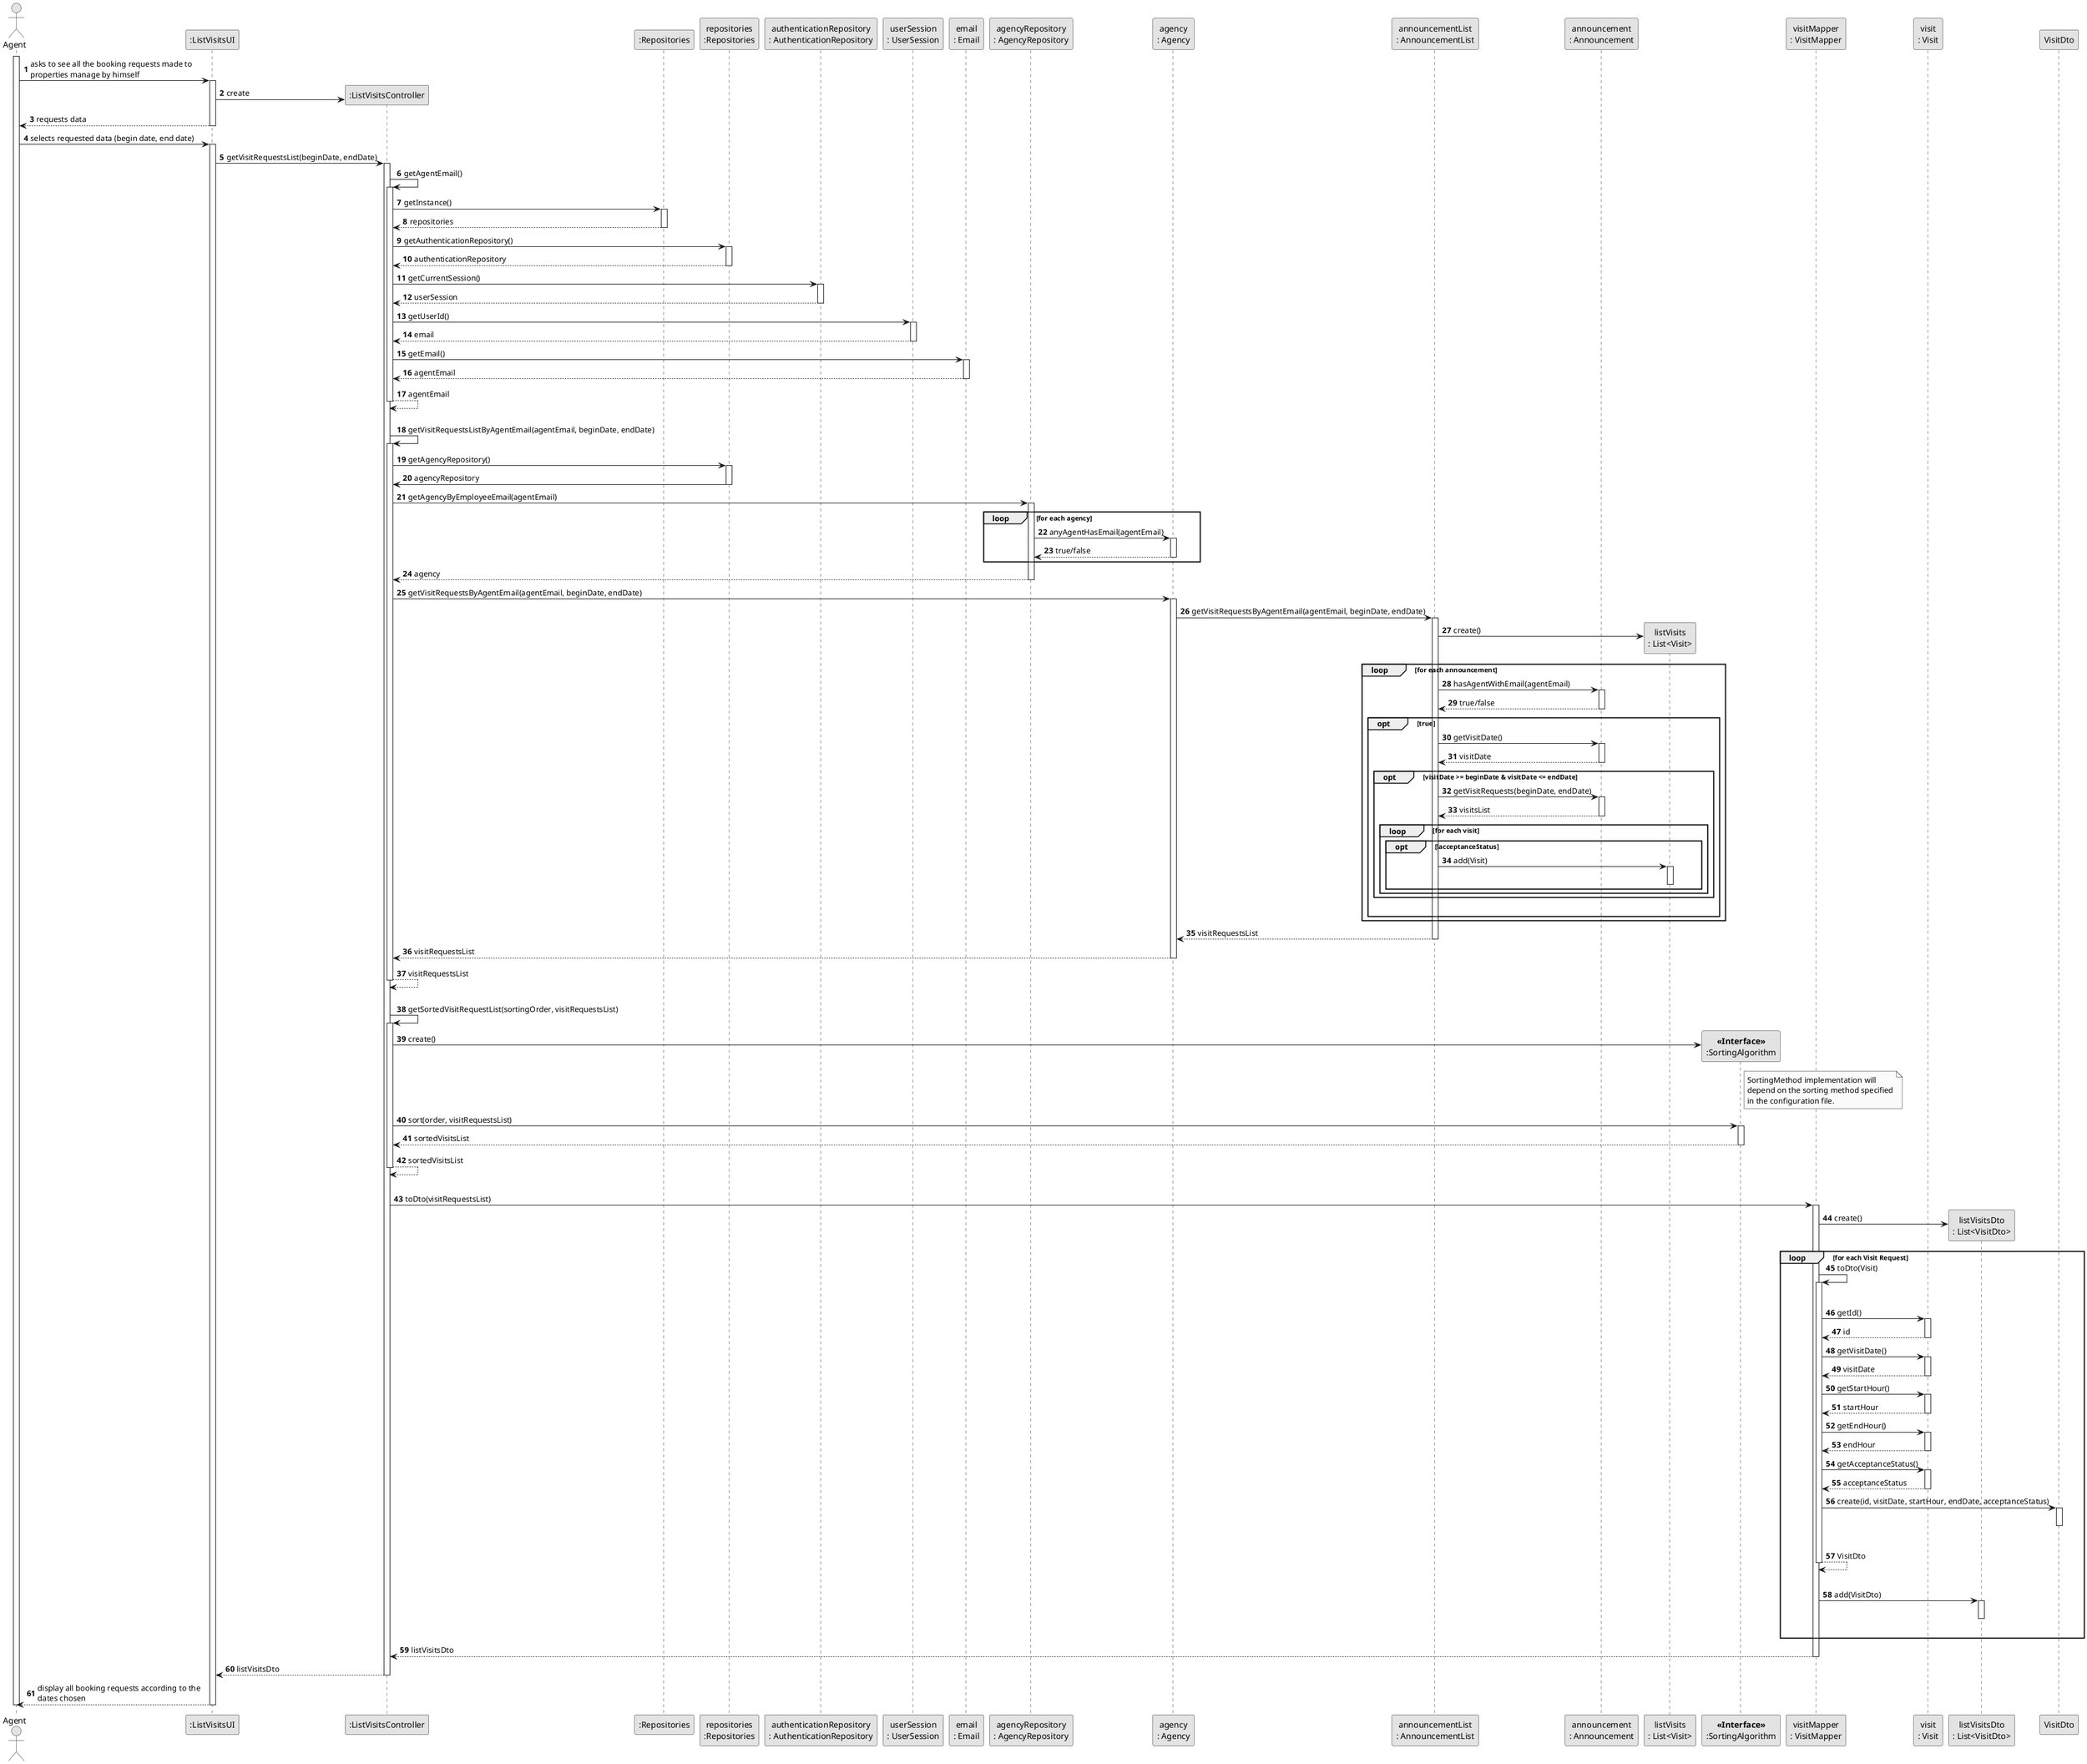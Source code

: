 @startuml
skinparam monochrome true
skinparam packageStyle rectangle
skinparam shadowing false

autonumber

'hide footbox
actor "Agent" as ADM
participant ":ListVisitsUI" as UI
participant ":ListVisitsController" as CTRL
participant ":Repositories" as RepositorySingleton
participant "repositories\n:Repositories" as PLAT
'participant "algorithmRepository:\nAlgorithmRepository" as AlgorithmRepository
'participant "algorithmMapper\n:AlgorithmMapper" as AlgMapper
'participant "algorithmDto\n:AlgorithmDto" as AlgDto
'participant "algorithmDtoList\n:List<AlgorithmDto>" as AlgDtoList
'participant "algorithm\n:Algorithm" as Alg
participant "authenticationRepository\n: AuthenticationRepository" as AuthRep
participant "userSession\n: UserSession" as SESSION
participant "email\n: Email" as Email
participant "agencyRepository\n: AgencyRepository" as AgRep
participant "agency\n: Agency" as AGENCY
participant "announcementList\n: AnnouncementList" as AnnList
'participant "listAnnouncements\n: List<Announcement>" as AnnounceList
participant "announcement\n: Announcement" as Announce
'participant "request\n: Request" as REQ
'participant "property\n: Property" as PROPER
'participant "location\n: Location" as LOC
participant "listVisits\n: List<Visit>" as VisitList
participant "<b><<Interface>></b>\n:SortingAlgorithm" as SORTALG
participant "visitMapper\n: VisitMapper" as VisitMapper
participant "visit\n: Visit" as Visit
participant "listVisitsDto\n: List<VisitDto>" as VisitDtoList

activate ADM

        ADM -> UI : asks to see all the booking requests made to \nproperties manage by himself
        activate UI

            UI -> CTRL** : create

            UI --> ADM : requests data
        deactivate UI

    ADM -> UI : selects requested data (begin date, end date)
    activate UI

'        UI -> CTRL : getAlgorithms()
'        activate CTRL
'
'            CTRL -> RepositorySingleton : getInstance()
'            activate RepositorySingleton
'
'                RepositorySingleton --> CTRL: repositories
'            deactivate RepositorySingleton
'
'            CTRL -> PLAT : getAlgorithmRepository()
'            activate PLAT
'
'                PLAT --> CTRL: algorithmRepository
'            deactivate PLAT
'
'            CTRL -> AlgorithmRepository : getAlgorithmList()
'            activate AlgorithmRepository
'
'                AlgorithmRepository --> CTRL : algorithmList
'            deactivate AlgorithmRepository
'
'            CTRL -> AlgMapper: toDto(algorithmList)
'            activate AlgMapper
'
'            AlgMapper -> AlgDtoList** : create
'
'            loop for each algorithm
'
'                AlgMapper -> AlgMapper : toDto(algorithmList)
'                activate AlgMapper
'
'                AlgMapper -> Alg : getAlgorithmTypeDesignation()
'                activate Alg
'
'                Alg --> AlgMapper : algorithmTypeDesignation
'                deactivate Alg
'
'                |||
'                AlgMapper -> AlgDto** : create(algorithmTypeDesignation)
'
'
'                AlgMapper --> AlgMapper: algorithmTypeDto
'                deactivate AlgMapper
'                |||
'                AlgMapper -> AlgDtoList: add(algorithmTypeDto)
'                activate AlgDtoList
'                deactivate AlgDtoList
'                end loop
'
'            AlgMapper --> CTRL : algorithmDtoList
'            deactivate AlgMapper
'
'        CTRL --> UI : algorithmDtoList
'        deactivate CTRL

'        UI --> ADM : shows sorting algorithm options and asks to select one
'    deactivate UI
'
'    ADM -> UI : selects data (sorting algorithm)
'    activate UI

    UI -> CTRL : getVisitRequestsList(beginDate, endDate)
    activate CTRL

        CTRL -> CTRL : getAgentEmail()
        activate CTRL

        CTRL -> RepositorySingleton : getInstance()
        activate RepositorySingleton

        RepositorySingleton --> CTRL : repositories
        deactivate RepositorySingleton

         CTRL -> PLAT : getAuthenticationRepository()
         activate PLAT

         PLAT --> CTRL : authenticationRepository
         deactivate PLAT

         CTRL -> AuthRep : getCurrentSession()
         activate AuthRep

         AuthRep --> CTRL : userSession
         deactivate AuthRep

         CTRL -> SESSION : getUserId()
         activate SESSION

         SESSION --> CTRL : email
         deactivate SESSION

        CTRL -> Email : getEmail()
        activate Email

        Email --> CTRL : agentEmail
        deactivate Email

        CTRL --> CTRL : agentEmail
        deactivate CTRL
        |||

        CTRL -> CTRL: getVisitRequestsListByAgentEmail(agentEmail, beginDate, endDate)
        activate CTRL

        CTRL -> PLAT :  getAgencyRepository()
        activate PLAT

        PLAT -> CTRL : agencyRepository
        deactivate PLAT
        CTRL -> AgRep: getAgencyByEmployeeEmail(agentEmail)
        activate AgRep

         loop for each agency
             AgRep -> AGENCY : anyAgentHasEmail(agentEmail)
             activate AGENCY

                  AGENCY --> AgRep : true/false
             deactivate AGENCY
         end
         AgRep --> CTRL : agency
        deactivate AgRep

        CTRL -> AGENCY: getVisitRequestsByAgentEmail(agentEmail, beginDate, endDate)
        activate AGENCY

'        loop for each announcement
        AGENCY -> AnnList : getVisitRequestsByAgentEmail(agentEmail, beginDate, endDate)
             activate AnnList

             AnnList -> VisitList**: create()


             loop for each announcement
             AnnList -> Announce : hasAgentWithEmail(agentEmail)
             activate Announce

             Announce --> AnnList : true/false
             deactivate Announce

                 opt true
                 AnnList -> Announce : getVisitDate()
                 activate Announce

                 Announce --> AnnList : visitDate
                 deactivate Announce


                 opt visitDate >= beginDate & visitDate <= endDate
                    AnnList -> Announce : getVisitRequests(beginDate, endDate)
                    activate Announce
                    Announce --> AnnList: visitsList
                    deactivate Announce

'                    AnnList -> Announce : getLocation()
'                    activate Announce
'
'                    Announce -> REQ : getLocation()
'                    activate REQ
'
'                    REQ -> PROPER : getLocation()
'                    activate PROPER

'                    PROPER -> LOC : getLocation()
'                    activate LOC
'
'                    LOC --> PROPER : location
'                    deactivate LOC

'                    PROPER --> REQ : location
'                    deactivate PROPER
'
'                    REQ --> Announce : location
'                    deactivate REQ
'
'                    Announce --> AnnList : location
'                    deactivate Announce

                    loop for each visit
                        opt !acceptanceStatus
                           AnnList -> VisitList : add(Visit)
'                            AnnList -> VisitList : add(Visit, Location)
                            activate VisitList
                            deactivate VisitList
                        end opt
                    end loop
                end opt

                 |||
                 end opt
             end loop
'             AnnList -> AnnList : sortVisitsByAlgorithm(listVisits, sortingAlgorithm)
'             activate AnnList
'             AnnList --> AnnList: visitRequestsList
'             deactivate AnnList

             AnnList --> AGENCY : visitRequestsList
             deactivate AnnList

'        end loop

        AGENCY --> CTRL : visitRequestsList
        deactivate AGENCY

        CTRL --> CTRL: visitRequestsList
        deactivate CTRL
        |||

        CTRL -> CTRL : getSortedVisitRequestList(sortingOrder, visitRequestsList)
        activate CTRL

        CTRL -> SORTALG** : create()

        note right SORTALG
        SortingMethod implementation will
        depend on the sorting method specified
        in the configuration file.
        end note

        CTRL -> SORTALG : sort(order, visitRequestsList)
        activate SORTALG

        SORTALG --> CTRL : sortedVisitsList
        deactivate SORTALG

        CTRL --> CTRL : sortedVisitsList
        deactivate CTRL
        |||

        CTRL -> VisitMapper : toDto(visitRequestsList)
             activate VisitMapper

             VisitMapper -> VisitDtoList**: create()

                    loop for each Visit Request

                    VisitMapper -> VisitMapper : toDto(Visit)
                    activate VisitMapper
                         |||

                        VisitMapper -> Visit : getId()
                        activate Visit

                        Visit --> VisitMapper : id
                        deactivate Visit

                        VisitMapper -> Visit : getVisitDate()
                        activate Visit

                        Visit --> VisitMapper : visitDate
                        deactivate Visit

                        VisitMapper -> Visit : getStartHour()
                        activate Visit

                        Visit --> VisitMapper : startHour
                        deactivate Visit

                        VisitMapper -> Visit : getEndHour()
                        activate Visit

                        Visit --> VisitMapper : endHour
                        deactivate Visit

                        VisitMapper -> Visit : getAcceptanceStatus()
                        activate Visit

                        Visit --> VisitMapper : acceptanceStatus
                        deactivate Visit

                        VisitMapper -> VisitDto : create(id, visitDate, startHour, endDate, acceptanceStatus)
                        activate VisitDto
                        deactivate VisitDto

'                         ref over VisitMapper
'                              Create VisitDto
'                         end ref
                    |||
                    VisitMapper --> VisitMapper: VisitDto
                    deactivate VisitMapper
                    |||
                    VisitMapper -> VisitDtoList: add(VisitDto)
                    activate VisitDtoList
                    deactivate VisitDtoList

                    |||
                    end loop

                 VisitMapper --> CTRL : listVisitsDto
                 deactivate VisitMapper

             CTRL --> UI: listVisitsDto
             deactivate CTRL

        UI --> ADM : display all booking requests according to the \ndates chosen
    deactivate UI

deactivate ADM

@enduml